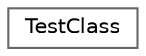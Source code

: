 digraph "Graphical Class Hierarchy"
{
 // LATEX_PDF_SIZE
  bgcolor="transparent";
  edge [fontname=Helvetica,fontsize=10,labelfontname=Helvetica,labelfontsize=10];
  node [fontname=Helvetica,fontsize=10,shape=box,height=0.2,width=0.4];
  rankdir="LR";
  Node0 [id="Node000000",label="TestClass",height=0.2,width=0.4,color="grey40", fillcolor="white", style="filled",URL="$classtest__json__networking_1_1TestClass.html",tooltip=" "];
}
